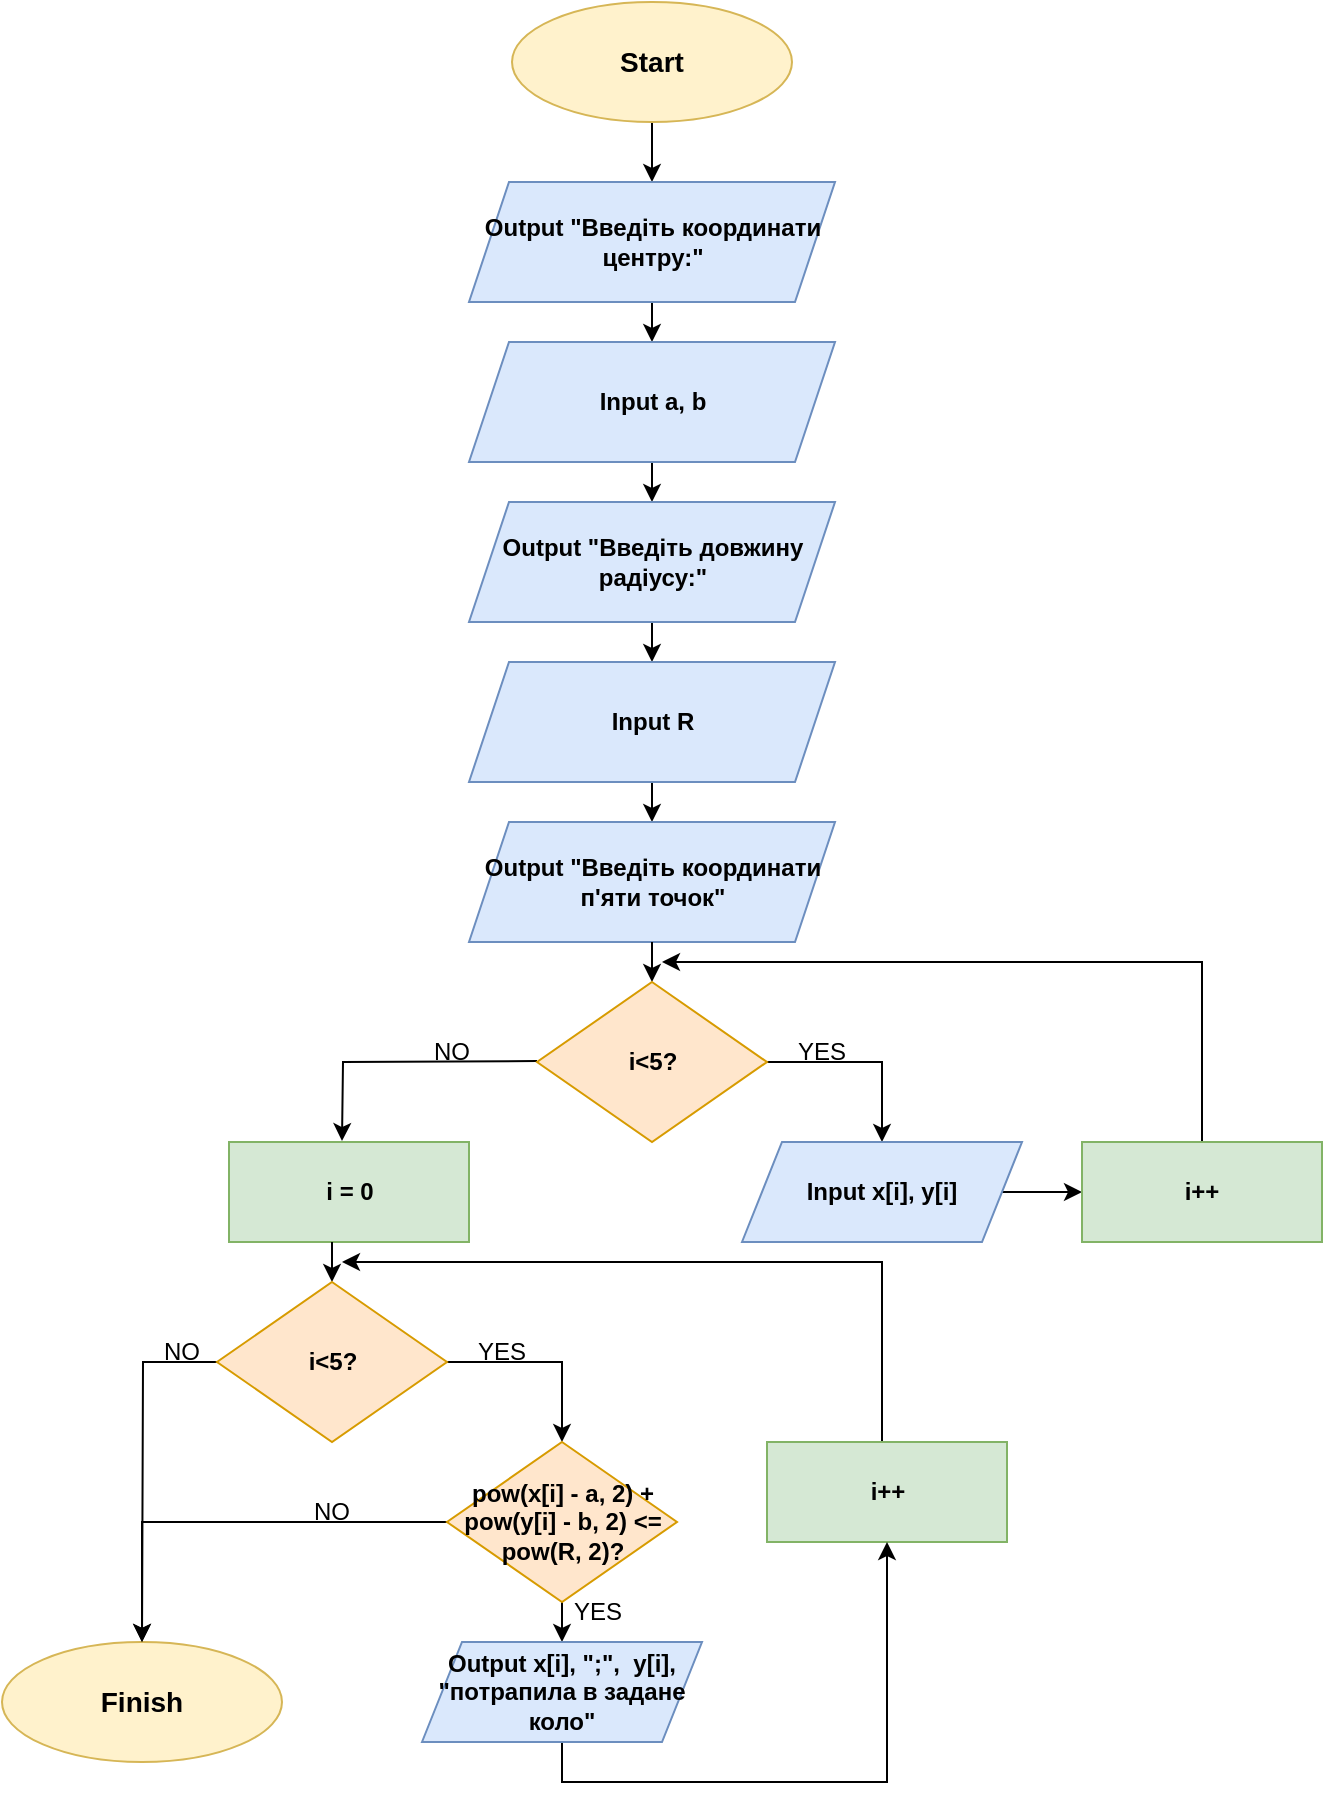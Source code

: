 <mxfile version="22.1.9" type="github">
  <diagram name="Сторінка-1" id="RUg9XpDpjV_SuMjoqQRB">
    <mxGraphModel dx="1655" dy="905" grid="0" gridSize="10" guides="1" tooltips="1" connect="1" arrows="1" fold="1" page="1" pageScale="1" pageWidth="827" pageHeight="1169" math="0" shadow="0">
      <root>
        <mxCell id="0" />
        <mxCell id="1" parent="0" />
        <mxCell id="_YCX8DfOil9kb2Sd4Fa2-51" style="edgeStyle=orthogonalEdgeStyle;rounded=0;orthogonalLoop=1;jettySize=auto;html=1;exitX=0.5;exitY=1;exitDx=0;exitDy=0;entryX=0.5;entryY=0;entryDx=0;entryDy=0;" edge="1" parent="1" source="_YCX8DfOil9kb2Sd4Fa2-2" target="_YCX8DfOil9kb2Sd4Fa2-10">
          <mxGeometry relative="1" as="geometry" />
        </mxCell>
        <mxCell id="_YCX8DfOil9kb2Sd4Fa2-2" value="&lt;b&gt;&lt;font style=&quot;font-size: 14px;&quot;&gt;Start&lt;/font&gt;&lt;/b&gt;" style="ellipse;whiteSpace=wrap;html=1;fillColor=#fff2cc;strokeColor=#d6b656;" vertex="1" parent="1">
          <mxGeometry x="305" y="50" width="140" height="60" as="geometry" />
        </mxCell>
        <mxCell id="_YCX8DfOil9kb2Sd4Fa2-9" value="&lt;b&gt;&lt;font style=&quot;font-size: 14px;&quot;&gt;Finish&lt;/font&gt;&lt;/b&gt;" style="ellipse;whiteSpace=wrap;html=1;fillColor=#fff2cc;strokeColor=#d6b656;" vertex="1" parent="1">
          <mxGeometry x="50" y="870" width="140" height="60" as="geometry" />
        </mxCell>
        <mxCell id="_YCX8DfOil9kb2Sd4Fa2-52" style="edgeStyle=orthogonalEdgeStyle;rounded=0;orthogonalLoop=1;jettySize=auto;html=1;exitX=0.5;exitY=1;exitDx=0;exitDy=0;entryX=0.5;entryY=0;entryDx=0;entryDy=0;" edge="1" parent="1" source="_YCX8DfOil9kb2Sd4Fa2-10" target="_YCX8DfOil9kb2Sd4Fa2-11">
          <mxGeometry relative="1" as="geometry" />
        </mxCell>
        <mxCell id="_YCX8DfOil9kb2Sd4Fa2-10" value="&lt;b&gt;Output &quot;Введіть координати центру:&quot;&lt;/b&gt;" style="shape=parallelogram;perimeter=parallelogramPerimeter;whiteSpace=wrap;html=1;fixedSize=1;fillColor=#dae8fc;strokeColor=#6c8ebf;" vertex="1" parent="1">
          <mxGeometry x="283.5" y="140" width="183" height="60" as="geometry" />
        </mxCell>
        <mxCell id="_YCX8DfOil9kb2Sd4Fa2-53" style="edgeStyle=orthogonalEdgeStyle;rounded=0;orthogonalLoop=1;jettySize=auto;html=1;exitX=0.5;exitY=1;exitDx=0;exitDy=0;entryX=0.5;entryY=0;entryDx=0;entryDy=0;" edge="1" parent="1" source="_YCX8DfOil9kb2Sd4Fa2-11" target="_YCX8DfOil9kb2Sd4Fa2-13">
          <mxGeometry relative="1" as="geometry" />
        </mxCell>
        <mxCell id="_YCX8DfOil9kb2Sd4Fa2-11" value="&lt;b&gt;Input a, b&lt;/b&gt;" style="shape=parallelogram;perimeter=parallelogramPerimeter;whiteSpace=wrap;html=1;fixedSize=1;fillColor=#dae8fc;strokeColor=#6c8ebf;" vertex="1" parent="1">
          <mxGeometry x="283.5" y="220" width="183" height="60" as="geometry" />
        </mxCell>
        <mxCell id="_YCX8DfOil9kb2Sd4Fa2-54" style="edgeStyle=orthogonalEdgeStyle;rounded=0;orthogonalLoop=1;jettySize=auto;html=1;exitX=0.5;exitY=1;exitDx=0;exitDy=0;entryX=0.5;entryY=0;entryDx=0;entryDy=0;" edge="1" parent="1" source="_YCX8DfOil9kb2Sd4Fa2-13" target="_YCX8DfOil9kb2Sd4Fa2-14">
          <mxGeometry relative="1" as="geometry" />
        </mxCell>
        <mxCell id="_YCX8DfOil9kb2Sd4Fa2-13" value="&lt;b&gt;Output&amp;nbsp;&quot;Введіть довжину радіусу:&quot;&lt;/b&gt;" style="shape=parallelogram;perimeter=parallelogramPerimeter;whiteSpace=wrap;html=1;fixedSize=1;fillColor=#dae8fc;strokeColor=#6c8ebf;" vertex="1" parent="1">
          <mxGeometry x="283.5" y="300" width="183" height="60" as="geometry" />
        </mxCell>
        <mxCell id="_YCX8DfOil9kb2Sd4Fa2-55" style="edgeStyle=orthogonalEdgeStyle;rounded=0;orthogonalLoop=1;jettySize=auto;html=1;exitX=0.5;exitY=1;exitDx=0;exitDy=0;entryX=0.5;entryY=0;entryDx=0;entryDy=0;" edge="1" parent="1" source="_YCX8DfOil9kb2Sd4Fa2-14" target="_YCX8DfOil9kb2Sd4Fa2-16">
          <mxGeometry relative="1" as="geometry" />
        </mxCell>
        <mxCell id="_YCX8DfOil9kb2Sd4Fa2-14" value="&lt;b&gt;Input R&lt;/b&gt;" style="shape=parallelogram;perimeter=parallelogramPerimeter;whiteSpace=wrap;html=1;fixedSize=1;fillColor=#dae8fc;strokeColor=#6c8ebf;" vertex="1" parent="1">
          <mxGeometry x="283.5" y="380" width="183" height="60" as="geometry" />
        </mxCell>
        <mxCell id="_YCX8DfOil9kb2Sd4Fa2-16" value="&lt;b&gt;Output&amp;nbsp;&quot;Введіть координати п&#39;яти точок&quot;&lt;/b&gt;" style="shape=parallelogram;perimeter=parallelogramPerimeter;whiteSpace=wrap;html=1;fixedSize=1;fillColor=#dae8fc;strokeColor=#6c8ebf;" vertex="1" parent="1">
          <mxGeometry x="283.5" y="460" width="183" height="60" as="geometry" />
        </mxCell>
        <mxCell id="_YCX8DfOil9kb2Sd4Fa2-18" style="edgeStyle=orthogonalEdgeStyle;rounded=0;orthogonalLoop=1;jettySize=auto;html=1;exitX=0.5;exitY=1;exitDx=0;exitDy=0;entryX=0.5;entryY=0;entryDx=0;entryDy=0;" edge="1" parent="1" target="_YCX8DfOil9kb2Sd4Fa2-21">
          <mxGeometry relative="1" as="geometry">
            <mxPoint x="375" y="520" as="sourcePoint" />
          </mxGeometry>
        </mxCell>
        <mxCell id="_YCX8DfOil9kb2Sd4Fa2-19" style="edgeStyle=orthogonalEdgeStyle;rounded=0;orthogonalLoop=1;jettySize=auto;html=1;" edge="1" parent="1" source="_YCX8DfOil9kb2Sd4Fa2-21" target="_YCX8DfOil9kb2Sd4Fa2-23">
          <mxGeometry relative="1" as="geometry">
            <Array as="points">
              <mxPoint x="490" y="580" />
            </Array>
          </mxGeometry>
        </mxCell>
        <mxCell id="_YCX8DfOil9kb2Sd4Fa2-20" style="edgeStyle=orthogonalEdgeStyle;rounded=0;orthogonalLoop=1;jettySize=auto;html=1;exitX=0;exitY=0.5;exitDx=0;exitDy=0;entryX=0.5;entryY=0;entryDx=0;entryDy=0;" edge="1" parent="1">
          <mxGeometry relative="1" as="geometry">
            <mxPoint x="317.5" y="579.5" as="sourcePoint" />
            <mxPoint x="220" y="619.5" as="targetPoint" />
          </mxGeometry>
        </mxCell>
        <mxCell id="_YCX8DfOil9kb2Sd4Fa2-21" value="&lt;b&gt;i&amp;lt;5?&lt;/b&gt;" style="rhombus;whiteSpace=wrap;html=1;fillColor=#ffe6cc;strokeColor=#d79b00;" vertex="1" parent="1">
          <mxGeometry x="317.5" y="540" width="115" height="80" as="geometry" />
        </mxCell>
        <mxCell id="_YCX8DfOil9kb2Sd4Fa2-22" style="edgeStyle=orthogonalEdgeStyle;rounded=0;orthogonalLoop=1;jettySize=auto;html=1;exitX=1;exitY=0.5;exitDx=0;exitDy=0;entryX=0;entryY=0.5;entryDx=0;entryDy=0;" edge="1" parent="1" source="_YCX8DfOil9kb2Sd4Fa2-23" target="_YCX8DfOil9kb2Sd4Fa2-25">
          <mxGeometry relative="1" as="geometry" />
        </mxCell>
        <mxCell id="_YCX8DfOil9kb2Sd4Fa2-23" value="&lt;b&gt;Input x[i], y[i]&lt;/b&gt;" style="shape=parallelogram;perimeter=parallelogramPerimeter;whiteSpace=wrap;html=1;fixedSize=1;fillColor=#dae8fc;strokeColor=#6c8ebf;" vertex="1" parent="1">
          <mxGeometry x="420" y="620" width="140" height="50" as="geometry" />
        </mxCell>
        <mxCell id="_YCX8DfOil9kb2Sd4Fa2-24" style="edgeStyle=orthogonalEdgeStyle;rounded=0;orthogonalLoop=1;jettySize=auto;html=1;exitX=0.5;exitY=0;exitDx=0;exitDy=0;" edge="1" parent="1" source="_YCX8DfOil9kb2Sd4Fa2-25">
          <mxGeometry relative="1" as="geometry">
            <mxPoint x="380" y="530" as="targetPoint" />
            <Array as="points">
              <mxPoint x="650" y="530" />
            </Array>
          </mxGeometry>
        </mxCell>
        <mxCell id="_YCX8DfOil9kb2Sd4Fa2-25" value="&lt;b&gt;i++&lt;/b&gt;" style="rounded=0;whiteSpace=wrap;html=1;fillColor=#d5e8d4;strokeColor=#82b366;" vertex="1" parent="1">
          <mxGeometry x="590" y="620" width="120" height="50" as="geometry" />
        </mxCell>
        <mxCell id="_YCX8DfOil9kb2Sd4Fa2-27" value="YES" style="text;html=1;strokeColor=none;fillColor=none;align=center;verticalAlign=middle;whiteSpace=wrap;rounded=0;" vertex="1" parent="1">
          <mxGeometry x="430" y="560" width="60" height="30" as="geometry" />
        </mxCell>
        <mxCell id="_YCX8DfOil9kb2Sd4Fa2-28" value="NO" style="text;html=1;strokeColor=none;fillColor=none;align=center;verticalAlign=middle;whiteSpace=wrap;rounded=0;" vertex="1" parent="1">
          <mxGeometry x="245" y="560" width="60" height="30" as="geometry" />
        </mxCell>
        <mxCell id="_YCX8DfOil9kb2Sd4Fa2-29" value="&lt;b&gt;i = 0&lt;/b&gt;" style="rounded=0;whiteSpace=wrap;html=1;fillColor=#d5e8d4;strokeColor=#82b366;" vertex="1" parent="1">
          <mxGeometry x="163.5" y="620" width="120" height="50" as="geometry" />
        </mxCell>
        <mxCell id="_YCX8DfOil9kb2Sd4Fa2-30" style="edgeStyle=orthogonalEdgeStyle;rounded=0;orthogonalLoop=1;jettySize=auto;html=1;exitX=0.5;exitY=1;exitDx=0;exitDy=0;entryX=0.5;entryY=0;entryDx=0;entryDy=0;" edge="1" parent="1" target="_YCX8DfOil9kb2Sd4Fa2-33">
          <mxGeometry relative="1" as="geometry">
            <mxPoint x="215" y="670" as="sourcePoint" />
          </mxGeometry>
        </mxCell>
        <mxCell id="_YCX8DfOil9kb2Sd4Fa2-31" style="edgeStyle=orthogonalEdgeStyle;rounded=0;orthogonalLoop=1;jettySize=auto;html=1;" edge="1" parent="1" source="_YCX8DfOil9kb2Sd4Fa2-33">
          <mxGeometry relative="1" as="geometry">
            <Array as="points">
              <mxPoint x="330" y="730" />
            </Array>
            <mxPoint x="330" y="770" as="targetPoint" />
          </mxGeometry>
        </mxCell>
        <mxCell id="_YCX8DfOil9kb2Sd4Fa2-46" style="edgeStyle=orthogonalEdgeStyle;rounded=0;orthogonalLoop=1;jettySize=auto;html=1;exitX=0;exitY=0.5;exitDx=0;exitDy=0;" edge="1" parent="1" source="_YCX8DfOil9kb2Sd4Fa2-33">
          <mxGeometry relative="1" as="geometry">
            <mxPoint x="120" y="870" as="targetPoint" />
          </mxGeometry>
        </mxCell>
        <mxCell id="_YCX8DfOil9kb2Sd4Fa2-33" value="&lt;b&gt;i&amp;lt;5?&lt;/b&gt;" style="rhombus;whiteSpace=wrap;html=1;fillColor=#ffe6cc;strokeColor=#d79b00;" vertex="1" parent="1">
          <mxGeometry x="157.5" y="690" width="115" height="80" as="geometry" />
        </mxCell>
        <mxCell id="_YCX8DfOil9kb2Sd4Fa2-36" style="edgeStyle=orthogonalEdgeStyle;rounded=0;orthogonalLoop=1;jettySize=auto;html=1;exitX=0.5;exitY=0;exitDx=0;exitDy=0;" edge="1" parent="1">
          <mxGeometry relative="1" as="geometry">
            <mxPoint x="220" y="680" as="targetPoint" />
            <Array as="points">
              <mxPoint x="490" y="680" />
            </Array>
            <mxPoint x="490" y="770" as="sourcePoint" />
          </mxGeometry>
        </mxCell>
        <mxCell id="_YCX8DfOil9kb2Sd4Fa2-37" value="YES" style="text;html=1;strokeColor=none;fillColor=none;align=center;verticalAlign=middle;whiteSpace=wrap;rounded=0;" vertex="1" parent="1">
          <mxGeometry x="270" y="710" width="60" height="30" as="geometry" />
        </mxCell>
        <mxCell id="_YCX8DfOil9kb2Sd4Fa2-38" value="NO" style="text;html=1;strokeColor=none;fillColor=none;align=center;verticalAlign=middle;whiteSpace=wrap;rounded=0;" vertex="1" parent="1">
          <mxGeometry x="110" y="710" width="60" height="30" as="geometry" />
        </mxCell>
        <mxCell id="_YCX8DfOil9kb2Sd4Fa2-40" value="&lt;b&gt;i++&lt;/b&gt;" style="rounded=0;whiteSpace=wrap;html=1;fillColor=#d5e8d4;strokeColor=#82b366;" vertex="1" parent="1">
          <mxGeometry x="432.5" y="770" width="120" height="50" as="geometry" />
        </mxCell>
        <mxCell id="_YCX8DfOil9kb2Sd4Fa2-43" style="edgeStyle=orthogonalEdgeStyle;rounded=0;orthogonalLoop=1;jettySize=auto;html=1;exitX=0.5;exitY=1;exitDx=0;exitDy=0;entryX=0.5;entryY=0;entryDx=0;entryDy=0;" edge="1" parent="1" source="_YCX8DfOil9kb2Sd4Fa2-41" target="_YCX8DfOil9kb2Sd4Fa2-42">
          <mxGeometry relative="1" as="geometry" />
        </mxCell>
        <mxCell id="_YCX8DfOil9kb2Sd4Fa2-45" style="edgeStyle=orthogonalEdgeStyle;rounded=0;orthogonalLoop=1;jettySize=auto;html=1;exitX=0;exitY=0.5;exitDx=0;exitDy=0;entryX=0.5;entryY=0;entryDx=0;entryDy=0;" edge="1" parent="1" source="_YCX8DfOil9kb2Sd4Fa2-41" target="_YCX8DfOil9kb2Sd4Fa2-9">
          <mxGeometry relative="1" as="geometry" />
        </mxCell>
        <mxCell id="_YCX8DfOil9kb2Sd4Fa2-41" value="&lt;b&gt;pow(x[i] - a, 2) + pow(y[i] - b, 2) &amp;lt;= pow(R, 2)?&lt;/b&gt;" style="rhombus;whiteSpace=wrap;html=1;fillColor=#ffe6cc;strokeColor=#d79b00;" vertex="1" parent="1">
          <mxGeometry x="272.5" y="770" width="115" height="80" as="geometry" />
        </mxCell>
        <mxCell id="_YCX8DfOil9kb2Sd4Fa2-44" style="edgeStyle=orthogonalEdgeStyle;rounded=0;orthogonalLoop=1;jettySize=auto;html=1;exitX=0.5;exitY=1;exitDx=0;exitDy=0;entryX=0.5;entryY=1;entryDx=0;entryDy=0;" edge="1" parent="1" source="_YCX8DfOil9kb2Sd4Fa2-42" target="_YCX8DfOil9kb2Sd4Fa2-40">
          <mxGeometry relative="1" as="geometry" />
        </mxCell>
        <mxCell id="_YCX8DfOil9kb2Sd4Fa2-42" value="&lt;b&gt;Output&amp;nbsp;x[i], &quot;;&quot;,&amp;nbsp; y[i], &quot;потрапила в задане коло&quot;&lt;/b&gt;" style="shape=parallelogram;perimeter=parallelogramPerimeter;whiteSpace=wrap;html=1;fixedSize=1;fillColor=#dae8fc;strokeColor=#6c8ebf;" vertex="1" parent="1">
          <mxGeometry x="260" y="870" width="140" height="50" as="geometry" />
        </mxCell>
        <mxCell id="_YCX8DfOil9kb2Sd4Fa2-49" value="YES" style="text;html=1;strokeColor=none;fillColor=none;align=center;verticalAlign=middle;whiteSpace=wrap;rounded=0;" vertex="1" parent="1">
          <mxGeometry x="317.5" y="840" width="60" height="30" as="geometry" />
        </mxCell>
        <mxCell id="_YCX8DfOil9kb2Sd4Fa2-50" value="NO" style="text;html=1;strokeColor=none;fillColor=none;align=center;verticalAlign=middle;whiteSpace=wrap;rounded=0;" vertex="1" parent="1">
          <mxGeometry x="185" y="790" width="60" height="30" as="geometry" />
        </mxCell>
      </root>
    </mxGraphModel>
  </diagram>
</mxfile>
